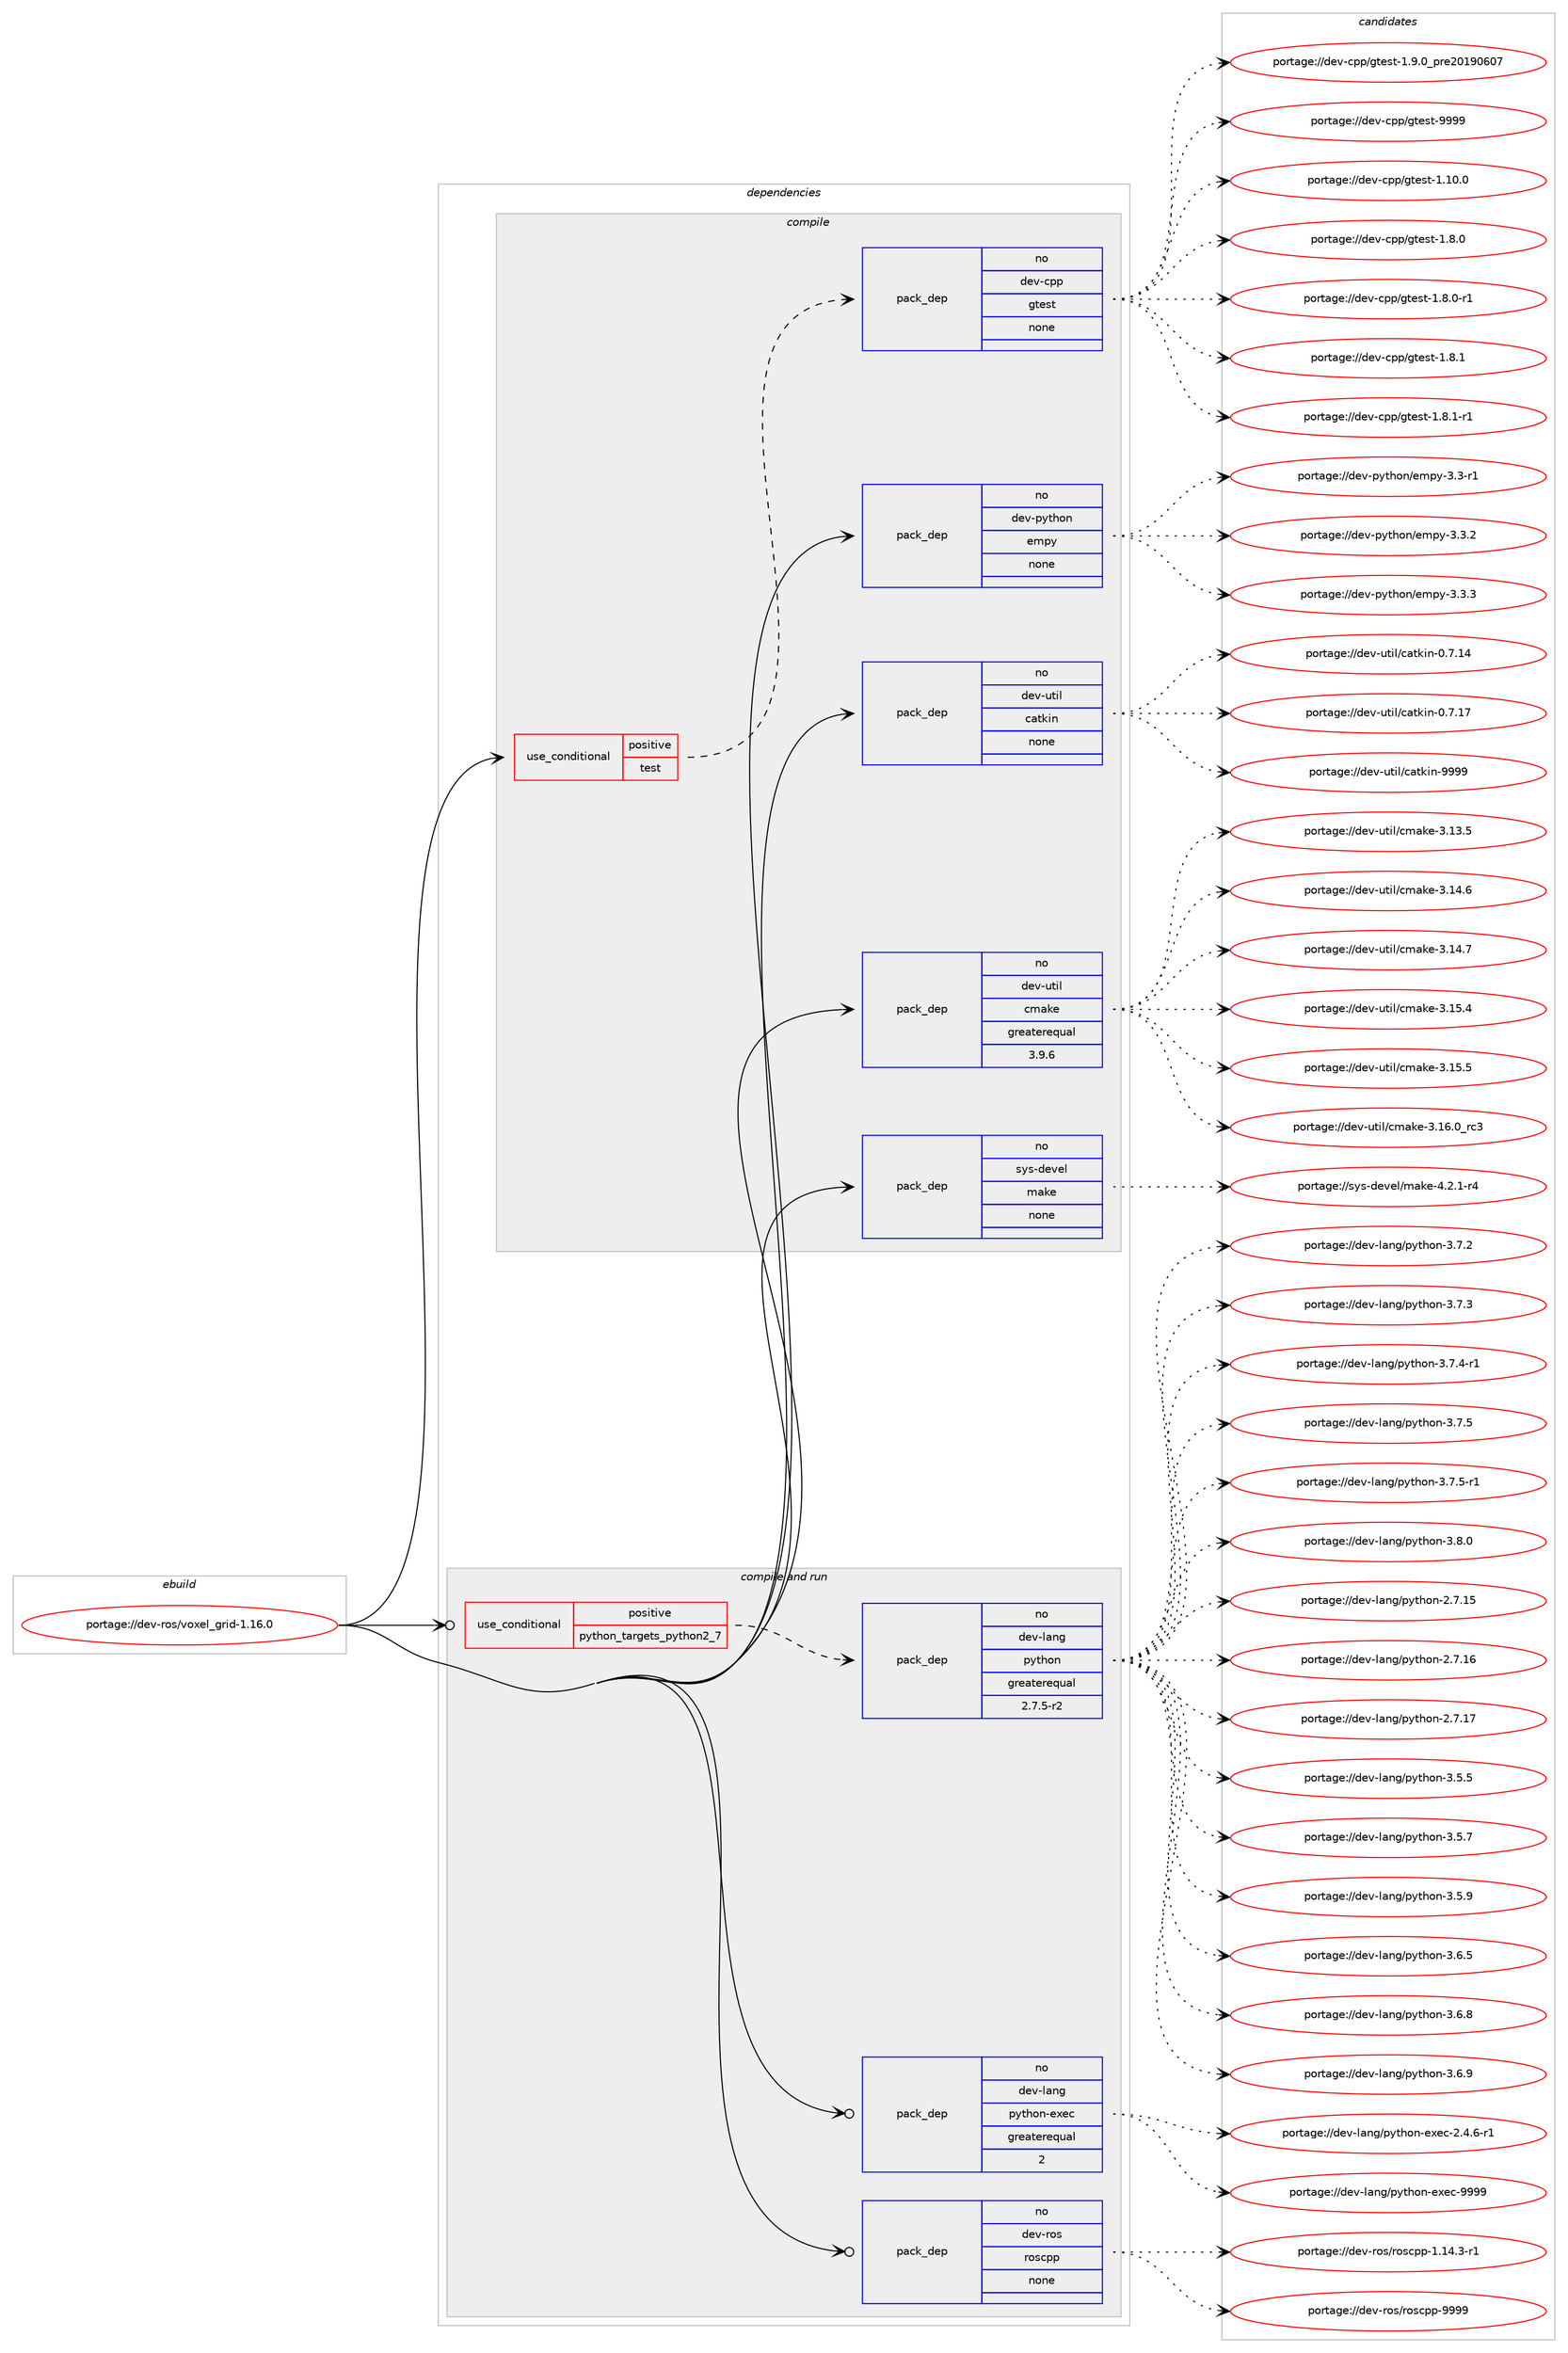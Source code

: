 digraph prolog {

# *************
# Graph options
# *************

newrank=true;
concentrate=true;
compound=true;
graph [rankdir=LR,fontname=Helvetica,fontsize=10,ranksep=1.5];#, ranksep=2.5, nodesep=0.2];
edge  [arrowhead=vee];
node  [fontname=Helvetica,fontsize=10];

# **********
# The ebuild
# **********

subgraph cluster_leftcol {
color=gray;
rank=same;
label=<<i>ebuild</i>>;
id [label="portage://dev-ros/voxel_grid-1.16.0", color=red, width=4, href="../dev-ros/voxel_grid-1.16.0.svg"];
}

# ****************
# The dependencies
# ****************

subgraph cluster_midcol {
color=gray;
label=<<i>dependencies</i>>;
subgraph cluster_compile {
fillcolor="#eeeeee";
style=filled;
label=<<i>compile</i>>;
subgraph cond45979 {
dependency208591 [label=<<TABLE BORDER="0" CELLBORDER="1" CELLSPACING="0" CELLPADDING="4"><TR><TD ROWSPAN="3" CELLPADDING="10">use_conditional</TD></TR><TR><TD>positive</TD></TR><TR><TD>test</TD></TR></TABLE>>, shape=none, color=red];
subgraph pack159184 {
dependency208592 [label=<<TABLE BORDER="0" CELLBORDER="1" CELLSPACING="0" CELLPADDING="4" WIDTH="220"><TR><TD ROWSPAN="6" CELLPADDING="30">pack_dep</TD></TR><TR><TD WIDTH="110">no</TD></TR><TR><TD>dev-cpp</TD></TR><TR><TD>gtest</TD></TR><TR><TD>none</TD></TR><TR><TD></TD></TR></TABLE>>, shape=none, color=blue];
}
dependency208591:e -> dependency208592:w [weight=20,style="dashed",arrowhead="vee"];
}
id:e -> dependency208591:w [weight=20,style="solid",arrowhead="vee"];
subgraph pack159185 {
dependency208593 [label=<<TABLE BORDER="0" CELLBORDER="1" CELLSPACING="0" CELLPADDING="4" WIDTH="220"><TR><TD ROWSPAN="6" CELLPADDING="30">pack_dep</TD></TR><TR><TD WIDTH="110">no</TD></TR><TR><TD>dev-python</TD></TR><TR><TD>empy</TD></TR><TR><TD>none</TD></TR><TR><TD></TD></TR></TABLE>>, shape=none, color=blue];
}
id:e -> dependency208593:w [weight=20,style="solid",arrowhead="vee"];
subgraph pack159186 {
dependency208594 [label=<<TABLE BORDER="0" CELLBORDER="1" CELLSPACING="0" CELLPADDING="4" WIDTH="220"><TR><TD ROWSPAN="6" CELLPADDING="30">pack_dep</TD></TR><TR><TD WIDTH="110">no</TD></TR><TR><TD>dev-util</TD></TR><TR><TD>catkin</TD></TR><TR><TD>none</TD></TR><TR><TD></TD></TR></TABLE>>, shape=none, color=blue];
}
id:e -> dependency208594:w [weight=20,style="solid",arrowhead="vee"];
subgraph pack159187 {
dependency208595 [label=<<TABLE BORDER="0" CELLBORDER="1" CELLSPACING="0" CELLPADDING="4" WIDTH="220"><TR><TD ROWSPAN="6" CELLPADDING="30">pack_dep</TD></TR><TR><TD WIDTH="110">no</TD></TR><TR><TD>dev-util</TD></TR><TR><TD>cmake</TD></TR><TR><TD>greaterequal</TD></TR><TR><TD>3.9.6</TD></TR></TABLE>>, shape=none, color=blue];
}
id:e -> dependency208595:w [weight=20,style="solid",arrowhead="vee"];
subgraph pack159188 {
dependency208596 [label=<<TABLE BORDER="0" CELLBORDER="1" CELLSPACING="0" CELLPADDING="4" WIDTH="220"><TR><TD ROWSPAN="6" CELLPADDING="30">pack_dep</TD></TR><TR><TD WIDTH="110">no</TD></TR><TR><TD>sys-devel</TD></TR><TR><TD>make</TD></TR><TR><TD>none</TD></TR><TR><TD></TD></TR></TABLE>>, shape=none, color=blue];
}
id:e -> dependency208596:w [weight=20,style="solid",arrowhead="vee"];
}
subgraph cluster_compileandrun {
fillcolor="#eeeeee";
style=filled;
label=<<i>compile and run</i>>;
subgraph cond45980 {
dependency208597 [label=<<TABLE BORDER="0" CELLBORDER="1" CELLSPACING="0" CELLPADDING="4"><TR><TD ROWSPAN="3" CELLPADDING="10">use_conditional</TD></TR><TR><TD>positive</TD></TR><TR><TD>python_targets_python2_7</TD></TR></TABLE>>, shape=none, color=red];
subgraph pack159189 {
dependency208598 [label=<<TABLE BORDER="0" CELLBORDER="1" CELLSPACING="0" CELLPADDING="4" WIDTH="220"><TR><TD ROWSPAN="6" CELLPADDING="30">pack_dep</TD></TR><TR><TD WIDTH="110">no</TD></TR><TR><TD>dev-lang</TD></TR><TR><TD>python</TD></TR><TR><TD>greaterequal</TD></TR><TR><TD>2.7.5-r2</TD></TR></TABLE>>, shape=none, color=blue];
}
dependency208597:e -> dependency208598:w [weight=20,style="dashed",arrowhead="vee"];
}
id:e -> dependency208597:w [weight=20,style="solid",arrowhead="odotvee"];
subgraph pack159190 {
dependency208599 [label=<<TABLE BORDER="0" CELLBORDER="1" CELLSPACING="0" CELLPADDING="4" WIDTH="220"><TR><TD ROWSPAN="6" CELLPADDING="30">pack_dep</TD></TR><TR><TD WIDTH="110">no</TD></TR><TR><TD>dev-lang</TD></TR><TR><TD>python-exec</TD></TR><TR><TD>greaterequal</TD></TR><TR><TD>2</TD></TR></TABLE>>, shape=none, color=blue];
}
id:e -> dependency208599:w [weight=20,style="solid",arrowhead="odotvee"];
subgraph pack159191 {
dependency208600 [label=<<TABLE BORDER="0" CELLBORDER="1" CELLSPACING="0" CELLPADDING="4" WIDTH="220"><TR><TD ROWSPAN="6" CELLPADDING="30">pack_dep</TD></TR><TR><TD WIDTH="110">no</TD></TR><TR><TD>dev-ros</TD></TR><TR><TD>roscpp</TD></TR><TR><TD>none</TD></TR><TR><TD></TD></TR></TABLE>>, shape=none, color=blue];
}
id:e -> dependency208600:w [weight=20,style="solid",arrowhead="odotvee"];
}
subgraph cluster_run {
fillcolor="#eeeeee";
style=filled;
label=<<i>run</i>>;
}
}

# **************
# The candidates
# **************

subgraph cluster_choices {
rank=same;
color=gray;
label=<<i>candidates</i>>;

subgraph choice159184 {
color=black;
nodesep=1;
choiceportage10010111845991121124710311610111511645494649484648 [label="portage://dev-cpp/gtest-1.10.0", color=red, width=4,href="../dev-cpp/gtest-1.10.0.svg"];
choiceportage100101118459911211247103116101115116454946564648 [label="portage://dev-cpp/gtest-1.8.0", color=red, width=4,href="../dev-cpp/gtest-1.8.0.svg"];
choiceportage1001011184599112112471031161011151164549465646484511449 [label="portage://dev-cpp/gtest-1.8.0-r1", color=red, width=4,href="../dev-cpp/gtest-1.8.0-r1.svg"];
choiceportage100101118459911211247103116101115116454946564649 [label="portage://dev-cpp/gtest-1.8.1", color=red, width=4,href="../dev-cpp/gtest-1.8.1.svg"];
choiceportage1001011184599112112471031161011151164549465646494511449 [label="portage://dev-cpp/gtest-1.8.1-r1", color=red, width=4,href="../dev-cpp/gtest-1.8.1-r1.svg"];
choiceportage100101118459911211247103116101115116454946574648951121141015048495748544855 [label="portage://dev-cpp/gtest-1.9.0_pre20190607", color=red, width=4,href="../dev-cpp/gtest-1.9.0_pre20190607.svg"];
choiceportage1001011184599112112471031161011151164557575757 [label="portage://dev-cpp/gtest-9999", color=red, width=4,href="../dev-cpp/gtest-9999.svg"];
dependency208592:e -> choiceportage10010111845991121124710311610111511645494649484648:w [style=dotted,weight="100"];
dependency208592:e -> choiceportage100101118459911211247103116101115116454946564648:w [style=dotted,weight="100"];
dependency208592:e -> choiceportage1001011184599112112471031161011151164549465646484511449:w [style=dotted,weight="100"];
dependency208592:e -> choiceportage100101118459911211247103116101115116454946564649:w [style=dotted,weight="100"];
dependency208592:e -> choiceportage1001011184599112112471031161011151164549465646494511449:w [style=dotted,weight="100"];
dependency208592:e -> choiceportage100101118459911211247103116101115116454946574648951121141015048495748544855:w [style=dotted,weight="100"];
dependency208592:e -> choiceportage1001011184599112112471031161011151164557575757:w [style=dotted,weight="100"];
}
subgraph choice159185 {
color=black;
nodesep=1;
choiceportage1001011184511212111610411111047101109112121455146514511449 [label="portage://dev-python/empy-3.3-r1", color=red, width=4,href="../dev-python/empy-3.3-r1.svg"];
choiceportage1001011184511212111610411111047101109112121455146514650 [label="portage://dev-python/empy-3.3.2", color=red, width=4,href="../dev-python/empy-3.3.2.svg"];
choiceportage1001011184511212111610411111047101109112121455146514651 [label="portage://dev-python/empy-3.3.3", color=red, width=4,href="../dev-python/empy-3.3.3.svg"];
dependency208593:e -> choiceportage1001011184511212111610411111047101109112121455146514511449:w [style=dotted,weight="100"];
dependency208593:e -> choiceportage1001011184511212111610411111047101109112121455146514650:w [style=dotted,weight="100"];
dependency208593:e -> choiceportage1001011184511212111610411111047101109112121455146514651:w [style=dotted,weight="100"];
}
subgraph choice159186 {
color=black;
nodesep=1;
choiceportage1001011184511711610510847999711610710511045484655464952 [label="portage://dev-util/catkin-0.7.14", color=red, width=4,href="../dev-util/catkin-0.7.14.svg"];
choiceportage1001011184511711610510847999711610710511045484655464955 [label="portage://dev-util/catkin-0.7.17", color=red, width=4,href="../dev-util/catkin-0.7.17.svg"];
choiceportage100101118451171161051084799971161071051104557575757 [label="portage://dev-util/catkin-9999", color=red, width=4,href="../dev-util/catkin-9999.svg"];
dependency208594:e -> choiceportage1001011184511711610510847999711610710511045484655464952:w [style=dotted,weight="100"];
dependency208594:e -> choiceportage1001011184511711610510847999711610710511045484655464955:w [style=dotted,weight="100"];
dependency208594:e -> choiceportage100101118451171161051084799971161071051104557575757:w [style=dotted,weight="100"];
}
subgraph choice159187 {
color=black;
nodesep=1;
choiceportage1001011184511711610510847991099710710145514649514653 [label="portage://dev-util/cmake-3.13.5", color=red, width=4,href="../dev-util/cmake-3.13.5.svg"];
choiceportage1001011184511711610510847991099710710145514649524654 [label="portage://dev-util/cmake-3.14.6", color=red, width=4,href="../dev-util/cmake-3.14.6.svg"];
choiceportage1001011184511711610510847991099710710145514649524655 [label="portage://dev-util/cmake-3.14.7", color=red, width=4,href="../dev-util/cmake-3.14.7.svg"];
choiceportage1001011184511711610510847991099710710145514649534652 [label="portage://dev-util/cmake-3.15.4", color=red, width=4,href="../dev-util/cmake-3.15.4.svg"];
choiceportage1001011184511711610510847991099710710145514649534653 [label="portage://dev-util/cmake-3.15.5", color=red, width=4,href="../dev-util/cmake-3.15.5.svg"];
choiceportage1001011184511711610510847991099710710145514649544648951149951 [label="portage://dev-util/cmake-3.16.0_rc3", color=red, width=4,href="../dev-util/cmake-3.16.0_rc3.svg"];
dependency208595:e -> choiceportage1001011184511711610510847991099710710145514649514653:w [style=dotted,weight="100"];
dependency208595:e -> choiceportage1001011184511711610510847991099710710145514649524654:w [style=dotted,weight="100"];
dependency208595:e -> choiceportage1001011184511711610510847991099710710145514649524655:w [style=dotted,weight="100"];
dependency208595:e -> choiceportage1001011184511711610510847991099710710145514649534652:w [style=dotted,weight="100"];
dependency208595:e -> choiceportage1001011184511711610510847991099710710145514649534653:w [style=dotted,weight="100"];
dependency208595:e -> choiceportage1001011184511711610510847991099710710145514649544648951149951:w [style=dotted,weight="100"];
}
subgraph choice159188 {
color=black;
nodesep=1;
choiceportage1151211154510010111810110847109971071014552465046494511452 [label="portage://sys-devel/make-4.2.1-r4", color=red, width=4,href="../sys-devel/make-4.2.1-r4.svg"];
dependency208596:e -> choiceportage1151211154510010111810110847109971071014552465046494511452:w [style=dotted,weight="100"];
}
subgraph choice159189 {
color=black;
nodesep=1;
choiceportage10010111845108971101034711212111610411111045504655464953 [label="portage://dev-lang/python-2.7.15", color=red, width=4,href="../dev-lang/python-2.7.15.svg"];
choiceportage10010111845108971101034711212111610411111045504655464954 [label="portage://dev-lang/python-2.7.16", color=red, width=4,href="../dev-lang/python-2.7.16.svg"];
choiceportage10010111845108971101034711212111610411111045504655464955 [label="portage://dev-lang/python-2.7.17", color=red, width=4,href="../dev-lang/python-2.7.17.svg"];
choiceportage100101118451089711010347112121116104111110455146534653 [label="portage://dev-lang/python-3.5.5", color=red, width=4,href="../dev-lang/python-3.5.5.svg"];
choiceportage100101118451089711010347112121116104111110455146534655 [label="portage://dev-lang/python-3.5.7", color=red, width=4,href="../dev-lang/python-3.5.7.svg"];
choiceportage100101118451089711010347112121116104111110455146534657 [label="portage://dev-lang/python-3.5.9", color=red, width=4,href="../dev-lang/python-3.5.9.svg"];
choiceportage100101118451089711010347112121116104111110455146544653 [label="portage://dev-lang/python-3.6.5", color=red, width=4,href="../dev-lang/python-3.6.5.svg"];
choiceportage100101118451089711010347112121116104111110455146544656 [label="portage://dev-lang/python-3.6.8", color=red, width=4,href="../dev-lang/python-3.6.8.svg"];
choiceportage100101118451089711010347112121116104111110455146544657 [label="portage://dev-lang/python-3.6.9", color=red, width=4,href="../dev-lang/python-3.6.9.svg"];
choiceportage100101118451089711010347112121116104111110455146554650 [label="portage://dev-lang/python-3.7.2", color=red, width=4,href="../dev-lang/python-3.7.2.svg"];
choiceportage100101118451089711010347112121116104111110455146554651 [label="portage://dev-lang/python-3.7.3", color=red, width=4,href="../dev-lang/python-3.7.3.svg"];
choiceportage1001011184510897110103471121211161041111104551465546524511449 [label="portage://dev-lang/python-3.7.4-r1", color=red, width=4,href="../dev-lang/python-3.7.4-r1.svg"];
choiceportage100101118451089711010347112121116104111110455146554653 [label="portage://dev-lang/python-3.7.5", color=red, width=4,href="../dev-lang/python-3.7.5.svg"];
choiceportage1001011184510897110103471121211161041111104551465546534511449 [label="portage://dev-lang/python-3.7.5-r1", color=red, width=4,href="../dev-lang/python-3.7.5-r1.svg"];
choiceportage100101118451089711010347112121116104111110455146564648 [label="portage://dev-lang/python-3.8.0", color=red, width=4,href="../dev-lang/python-3.8.0.svg"];
dependency208598:e -> choiceportage10010111845108971101034711212111610411111045504655464953:w [style=dotted,weight="100"];
dependency208598:e -> choiceportage10010111845108971101034711212111610411111045504655464954:w [style=dotted,weight="100"];
dependency208598:e -> choiceportage10010111845108971101034711212111610411111045504655464955:w [style=dotted,weight="100"];
dependency208598:e -> choiceportage100101118451089711010347112121116104111110455146534653:w [style=dotted,weight="100"];
dependency208598:e -> choiceportage100101118451089711010347112121116104111110455146534655:w [style=dotted,weight="100"];
dependency208598:e -> choiceportage100101118451089711010347112121116104111110455146534657:w [style=dotted,weight="100"];
dependency208598:e -> choiceportage100101118451089711010347112121116104111110455146544653:w [style=dotted,weight="100"];
dependency208598:e -> choiceportage100101118451089711010347112121116104111110455146544656:w [style=dotted,weight="100"];
dependency208598:e -> choiceportage100101118451089711010347112121116104111110455146544657:w [style=dotted,weight="100"];
dependency208598:e -> choiceportage100101118451089711010347112121116104111110455146554650:w [style=dotted,weight="100"];
dependency208598:e -> choiceportage100101118451089711010347112121116104111110455146554651:w [style=dotted,weight="100"];
dependency208598:e -> choiceportage1001011184510897110103471121211161041111104551465546524511449:w [style=dotted,weight="100"];
dependency208598:e -> choiceportage100101118451089711010347112121116104111110455146554653:w [style=dotted,weight="100"];
dependency208598:e -> choiceportage1001011184510897110103471121211161041111104551465546534511449:w [style=dotted,weight="100"];
dependency208598:e -> choiceportage100101118451089711010347112121116104111110455146564648:w [style=dotted,weight="100"];
}
subgraph choice159190 {
color=black;
nodesep=1;
choiceportage10010111845108971101034711212111610411111045101120101994550465246544511449 [label="portage://dev-lang/python-exec-2.4.6-r1", color=red, width=4,href="../dev-lang/python-exec-2.4.6-r1.svg"];
choiceportage10010111845108971101034711212111610411111045101120101994557575757 [label="portage://dev-lang/python-exec-9999", color=red, width=4,href="../dev-lang/python-exec-9999.svg"];
dependency208599:e -> choiceportage10010111845108971101034711212111610411111045101120101994550465246544511449:w [style=dotted,weight="100"];
dependency208599:e -> choiceportage10010111845108971101034711212111610411111045101120101994557575757:w [style=dotted,weight="100"];
}
subgraph choice159191 {
color=black;
nodesep=1;
choiceportage100101118451141111154711411111599112112454946495246514511449 [label="portage://dev-ros/roscpp-1.14.3-r1", color=red, width=4,href="../dev-ros/roscpp-1.14.3-r1.svg"];
choiceportage1001011184511411111547114111115991121124557575757 [label="portage://dev-ros/roscpp-9999", color=red, width=4,href="../dev-ros/roscpp-9999.svg"];
dependency208600:e -> choiceportage100101118451141111154711411111599112112454946495246514511449:w [style=dotted,weight="100"];
dependency208600:e -> choiceportage1001011184511411111547114111115991121124557575757:w [style=dotted,weight="100"];
}
}

}
